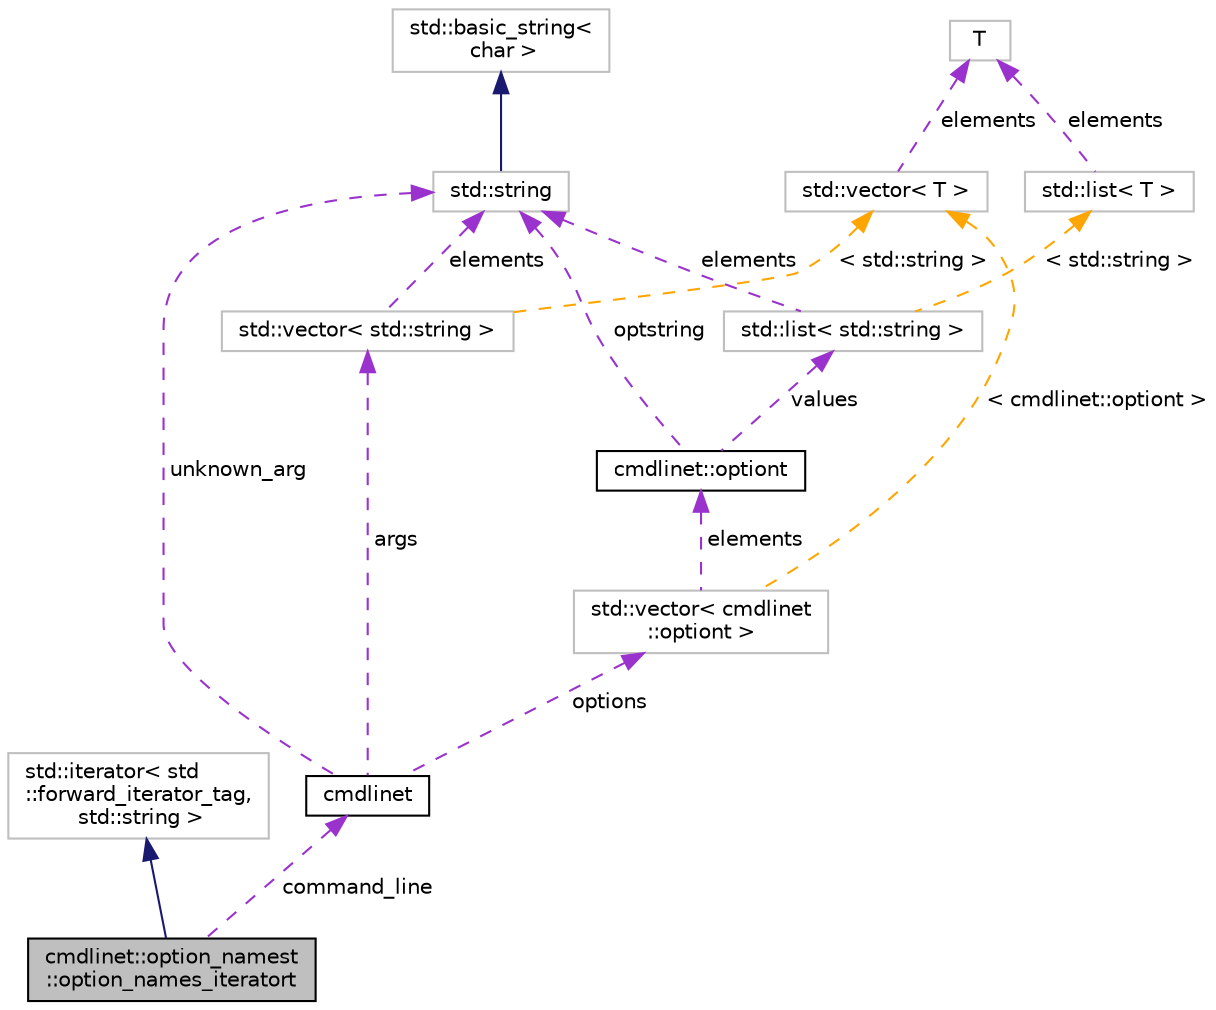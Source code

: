 digraph "cmdlinet::option_namest::option_names_iteratort"
{
 // LATEX_PDF_SIZE
  bgcolor="transparent";
  edge [fontname="Helvetica",fontsize="10",labelfontname="Helvetica",labelfontsize="10"];
  node [fontname="Helvetica",fontsize="10",shape=record];
  Node1 [label="cmdlinet::option_namest\l::option_names_iteratort",height=0.2,width=0.4,color="black", fillcolor="grey75", style="filled", fontcolor="black",tooltip=" "];
  Node2 -> Node1 [dir="back",color="midnightblue",fontsize="10",style="solid",fontname="Helvetica"];
  Node2 [label="std::iterator\< std\l::forward_iterator_tag,\l std::string \>",height=0.2,width=0.4,color="grey75",tooltip=" "];
  Node3 -> Node1 [dir="back",color="darkorchid3",fontsize="10",style="dashed",label=" command_line" ,fontname="Helvetica"];
  Node3 [label="cmdlinet",height=0.2,width=0.4,color="black",URL="$classcmdlinet.html",tooltip=" "];
  Node4 -> Node3 [dir="back",color="darkorchid3",fontsize="10",style="dashed",label=" options" ,fontname="Helvetica"];
  Node4 [label="std::vector\< cmdlinet\l::optiont \>",height=0.2,width=0.4,color="grey75",tooltip=" "];
  Node5 -> Node4 [dir="back",color="darkorchid3",fontsize="10",style="dashed",label=" elements" ,fontname="Helvetica"];
  Node5 [label="cmdlinet::optiont",height=0.2,width=0.4,color="black",URL="$structcmdlinet_1_1optiont.html",tooltip=" "];
  Node6 -> Node5 [dir="back",color="darkorchid3",fontsize="10",style="dashed",label=" optstring" ,fontname="Helvetica"];
  Node6 [label="std::string",height=0.2,width=0.4,color="grey75",tooltip="STL class."];
  Node7 -> Node6 [dir="back",color="midnightblue",fontsize="10",style="solid",fontname="Helvetica"];
  Node7 [label="std::basic_string\<\l char \>",height=0.2,width=0.4,color="grey75",tooltip="STL class."];
  Node8 -> Node5 [dir="back",color="darkorchid3",fontsize="10",style="dashed",label=" values" ,fontname="Helvetica"];
  Node8 [label="std::list\< std::string \>",height=0.2,width=0.4,color="grey75",tooltip=" "];
  Node6 -> Node8 [dir="back",color="darkorchid3",fontsize="10",style="dashed",label=" elements" ,fontname="Helvetica"];
  Node9 -> Node8 [dir="back",color="orange",fontsize="10",style="dashed",label=" \< std::string \>" ,fontname="Helvetica"];
  Node9 [label="std::list\< T \>",height=0.2,width=0.4,color="grey75",tooltip="STL class."];
  Node10 -> Node9 [dir="back",color="darkorchid3",fontsize="10",style="dashed",label=" elements" ,fontname="Helvetica"];
  Node10 [label="T",height=0.2,width=0.4,color="grey75",tooltip=" "];
  Node11 -> Node4 [dir="back",color="orange",fontsize="10",style="dashed",label=" \< cmdlinet::optiont \>" ,fontname="Helvetica"];
  Node11 [label="std::vector\< T \>",height=0.2,width=0.4,color="grey75",tooltip="STL class."];
  Node10 -> Node11 [dir="back",color="darkorchid3",fontsize="10",style="dashed",label=" elements" ,fontname="Helvetica"];
  Node6 -> Node3 [dir="back",color="darkorchid3",fontsize="10",style="dashed",label=" unknown_arg" ,fontname="Helvetica"];
  Node12 -> Node3 [dir="back",color="darkorchid3",fontsize="10",style="dashed",label=" args" ,fontname="Helvetica"];
  Node12 [label="std::vector\< std::string \>",height=0.2,width=0.4,color="grey75",tooltip=" "];
  Node6 -> Node12 [dir="back",color="darkorchid3",fontsize="10",style="dashed",label=" elements" ,fontname="Helvetica"];
  Node11 -> Node12 [dir="back",color="orange",fontsize="10",style="dashed",label=" \< std::string \>" ,fontname="Helvetica"];
}
